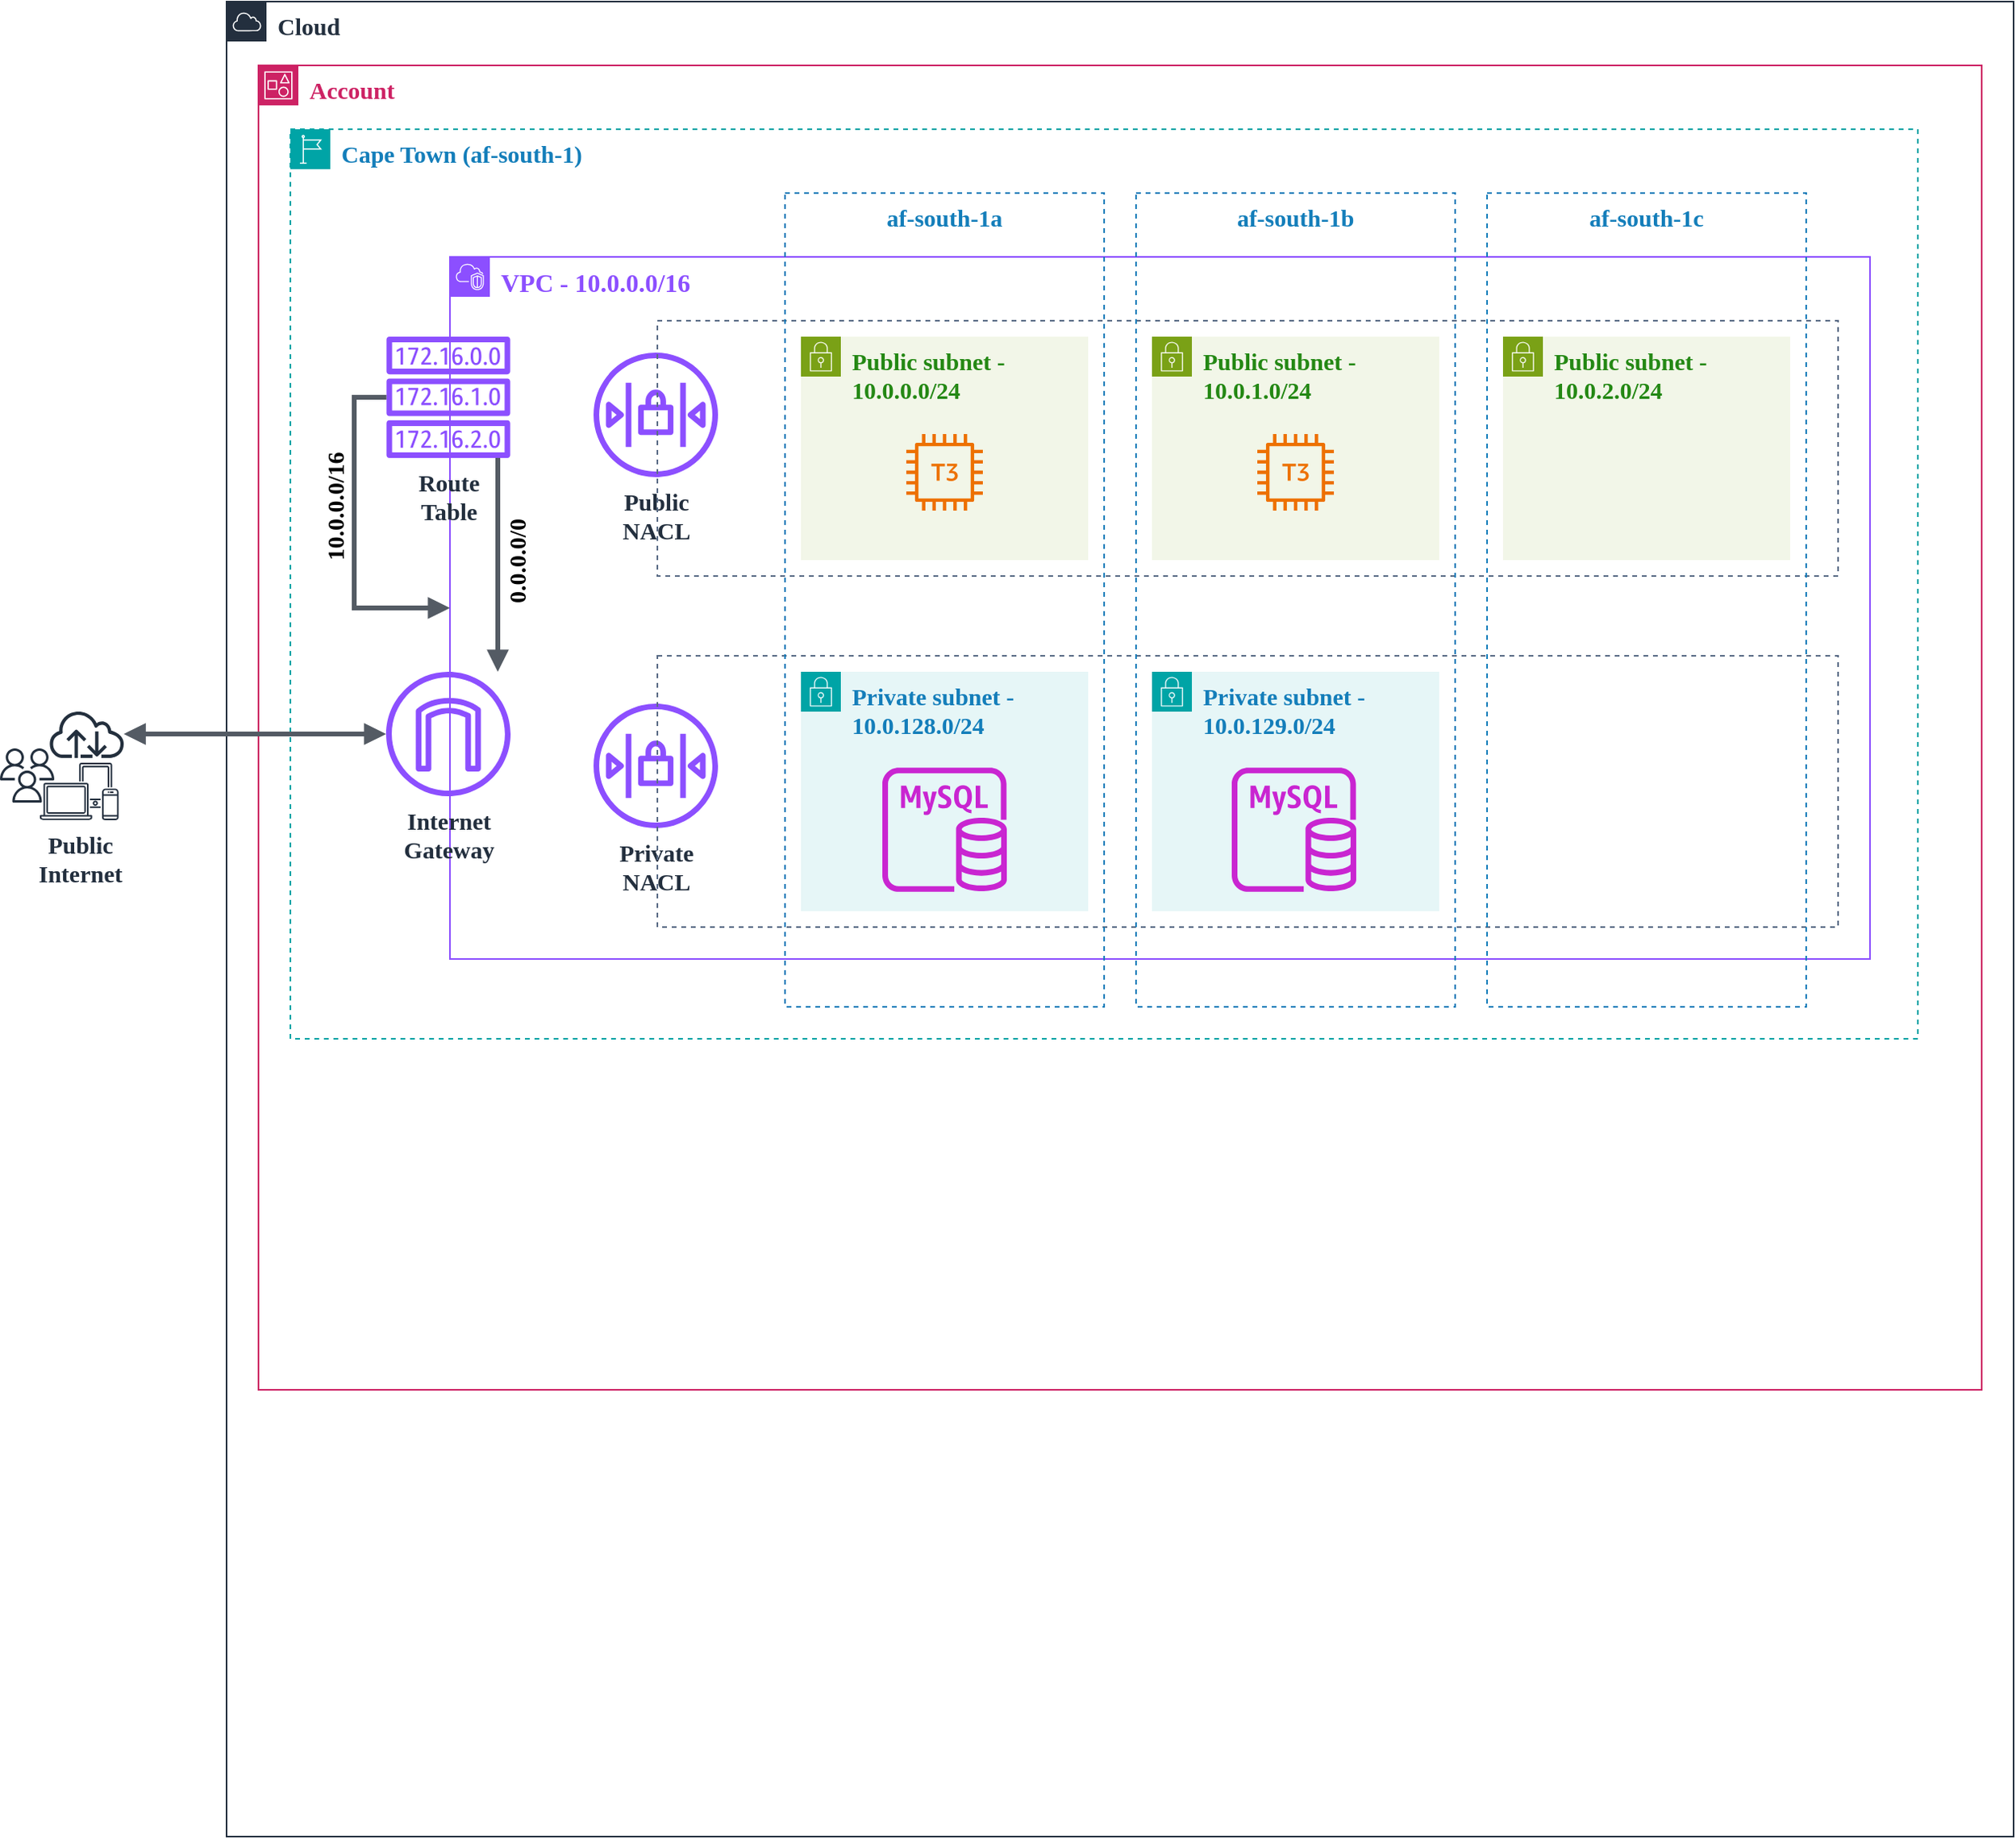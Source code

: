 <mxfile version="26.1.0">
  <diagram name="Page-1" id="xAL0JIr_OXun3gcS27lu">
    <mxGraphModel dx="1298" dy="1492" grid="1" gridSize="10" guides="1" tooltips="1" connect="1" arrows="1" fold="1" page="1" pageScale="1" pageWidth="1600" pageHeight="900" background="none" math="0" shadow="0">
      <root>
        <mxCell id="0" />
        <mxCell id="1" parent="0" />
        <mxCell id="qqwQtKAnkv9uPPtnW7fQ-9" value="&lt;div&gt;&lt;span style=&quot;background-color: initial;&quot;&gt;Cloud&lt;/span&gt;&lt;/div&gt;" style="points=[[0,0],[0.25,0],[0.5,0],[0.75,0],[1,0],[1,0.25],[1,0.5],[1,0.75],[1,1],[0.75,1],[0.5,1],[0.25,1],[0,1],[0,0.75],[0,0.5],[0,0.25]];outlineConnect=0;gradientColor=none;html=1;whiteSpace=wrap;fontSize=15;fontStyle=1;container=1;pointerEvents=0;collapsible=0;recursiveResize=0;shape=mxgraph.aws4.group;grIcon=mxgraph.aws4.group_aws_cloud;strokeColor=#232F3E;fillColor=none;verticalAlign=top;align=left;spacingLeft=30;fontColor=#232F3E;dashed=0;rounded=0;fontFamily=Verdana;" parent="1" vertex="1">
          <mxGeometry x="180" y="10" width="1120" height="1150" as="geometry" />
        </mxCell>
        <mxCell id="qqwQtKAnkv9uPPtnW7fQ-18" value="Account" style="points=[[0,0],[0.25,0],[0.5,0],[0.75,0],[1,0],[1,0.25],[1,0.5],[1,0.75],[1,1],[0.75,1],[0.5,1],[0.25,1],[0,1],[0,0.75],[0,0.5],[0,0.25]];outlineConnect=0;gradientColor=none;html=1;whiteSpace=wrap;fontSize=15;fontStyle=1;container=1;pointerEvents=0;collapsible=0;recursiveResize=0;shape=mxgraph.aws4.group;grIcon=mxgraph.aws4.group_account;strokeColor=#CD2264;fillColor=none;verticalAlign=top;align=left;spacingLeft=30;fontColor=#CD2264;dashed=0;fontFamily=Verdana;" parent="qqwQtKAnkv9uPPtnW7fQ-9" vertex="1">
          <mxGeometry x="20" y="40" width="1080" height="830" as="geometry" />
        </mxCell>
        <mxCell id="qqwQtKAnkv9uPPtnW7fQ-5" value="Cape Town (af-south-1)" style="points=[[0,0],[0.25,0],[0.5,0],[0.75,0],[1,0],[1,0.25],[1,0.5],[1,0.75],[1,1],[0.75,1],[0.5,1],[0.25,1],[0,1],[0,0.75],[0,0.5],[0,0.25]];outlineConnect=0;gradientColor=none;html=1;whiteSpace=wrap;fontSize=15;fontStyle=1;container=1;pointerEvents=0;collapsible=0;recursiveResize=0;shape=mxgraph.aws4.group;grIcon=mxgraph.aws4.group_region;strokeColor=#00A4A6;fillColor=none;verticalAlign=top;align=left;spacingLeft=30;fontColor=#147EBA;dashed=1;rounded=0;fontFamily=Verdana;" parent="qqwQtKAnkv9uPPtnW7fQ-18" vertex="1">
          <mxGeometry x="20" y="40" width="1020" height="570" as="geometry" />
        </mxCell>
        <mxCell id="qqwQtKAnkv9uPPtnW7fQ-10" value="VPC - 10.0.0.0/16" style="points=[[0,0],[0.25,0],[0.5,0],[0.75,0],[1,0],[1,0.25],[1,0.5],[1,0.75],[1,1],[0.75,1],[0.5,1],[0.25,1],[0,1],[0,0.75],[0,0.5],[0,0.25]];outlineConnect=0;gradientColor=none;html=1;whiteSpace=wrap;fontSize=16;fontStyle=1;container=1;pointerEvents=0;collapsible=0;recursiveResize=0;shape=mxgraph.aws4.group;grIcon=mxgraph.aws4.group_vpc2;strokeColor=#8C4FFF;fillColor=none;verticalAlign=top;align=left;spacingLeft=30;fontColor=#8C4FFF;dashed=0;hachureGap=4;fontFamily=Verdana;horizontal=1;" parent="qqwQtKAnkv9uPPtnW7fQ-5" vertex="1">
          <mxGeometry x="100" y="80" width="890" height="440" as="geometry" />
        </mxCell>
        <mxCell id="qqwQtKAnkv9uPPtnW7fQ-27" value="Internet&lt;div&gt;Gateway&lt;/div&gt;" style="sketch=0;outlineConnect=0;fontColor=#232F3E;gradientColor=none;fillColor=#8C4FFF;strokeColor=none;dashed=0;verticalLabelPosition=bottom;verticalAlign=top;align=center;html=1;fontSize=15;fontStyle=1;aspect=fixed;pointerEvents=1;shape=mxgraph.aws4.internet_gateway;fontFamily=Verdana;" parent="qqwQtKAnkv9uPPtnW7fQ-10" vertex="1">
          <mxGeometry x="-40" y="260" width="78" height="78" as="geometry" />
        </mxCell>
        <mxCell id="qqwQtKAnkv9uPPtnW7fQ-34" value="Public&lt;div style=&quot;font-size: 15px;&quot;&gt;NACL&lt;/div&gt;" style="sketch=0;outlineConnect=0;fontColor=#232F3E;gradientColor=none;fillColor=#8C4FFF;strokeColor=none;dashed=0;verticalLabelPosition=bottom;verticalAlign=top;align=center;html=1;fontSize=15;fontStyle=1;aspect=fixed;pointerEvents=1;shape=mxgraph.aws4.network_access_control_list;fontFamily=Verdana;" parent="qqwQtKAnkv9uPPtnW7fQ-10" vertex="1">
          <mxGeometry x="90" y="60" width="78" height="78" as="geometry" />
        </mxCell>
        <mxCell id="qqwQtKAnkv9uPPtnW7fQ-37" value="" style="fillColor=none;strokeColor=#5A6C86;dashed=1;verticalAlign=top;fontStyle=1;fontColor=#5A6C86;whiteSpace=wrap;html=1;fontFamily=Verdana;fontSize=15;" parent="qqwQtKAnkv9uPPtnW7fQ-10" vertex="1">
          <mxGeometry x="130" y="40" width="740" height="160" as="geometry" />
        </mxCell>
        <mxCell id="qqwQtKAnkv9uPPtnW7fQ-36" value="Private&lt;div style=&quot;font-size: 15px;&quot;&gt;NACL&lt;/div&gt;" style="sketch=0;outlineConnect=0;fontColor=#232F3E;gradientColor=none;fillColor=#8C4FFF;strokeColor=none;dashed=0;verticalLabelPosition=bottom;verticalAlign=top;align=center;html=1;fontSize=15;fontStyle=1;aspect=fixed;pointerEvents=1;shape=mxgraph.aws4.network_access_control_list;fontFamily=Verdana;" parent="qqwQtKAnkv9uPPtnW7fQ-10" vertex="1">
          <mxGeometry x="90" y="280" width="78" height="78" as="geometry" />
        </mxCell>
        <mxCell id="qqwQtKAnkv9uPPtnW7fQ-38" value="" style="fillColor=none;strokeColor=#5A6C86;dashed=1;verticalAlign=top;fontStyle=1;fontColor=#5A6C86;whiteSpace=wrap;html=1;fontFamily=Verdana;fontSize=15;" parent="qqwQtKAnkv9uPPtnW7fQ-10" vertex="1">
          <mxGeometry x="130" y="250" width="740" height="170" as="geometry" />
        </mxCell>
        <mxCell id="qqwQtKAnkv9uPPtnW7fQ-6" value="af-south-1b" style="fillColor=none;strokeColor=#147EBA;dashed=1;verticalAlign=top;fontStyle=1;fontColor=#147EBA;whiteSpace=wrap;html=1;rounded=0;fontFamily=Verdana;fontSize=15;" parent="qqwQtKAnkv9uPPtnW7fQ-5" vertex="1">
          <mxGeometry x="530" y="40" width="200" height="510" as="geometry" />
        </mxCell>
        <mxCell id="qqwQtKAnkv9uPPtnW7fQ-7" value="af-south-1c" style="fillColor=none;strokeColor=#147EBA;dashed=1;verticalAlign=top;fontStyle=1;fontColor=#147EBA;whiteSpace=wrap;html=1;rounded=0;fontFamily=Verdana;fontSize=15;" parent="qqwQtKAnkv9uPPtnW7fQ-5" vertex="1">
          <mxGeometry x="750" y="40" width="200" height="510" as="geometry" />
        </mxCell>
        <mxCell id="qqwQtKAnkv9uPPtnW7fQ-8" value="af-south-1a" style="fillColor=none;strokeColor=#147EBA;dashed=1;verticalAlign=top;fontStyle=1;fontColor=#147EBA;whiteSpace=wrap;html=1;rounded=0;fontFamily=Verdana;fontSize=15;" parent="qqwQtKAnkv9uPPtnW7fQ-5" vertex="1">
          <mxGeometry x="310" y="40" width="200" height="510" as="geometry" />
        </mxCell>
        <mxCell id="qqwQtKAnkv9uPPtnW7fQ-13" value="Public subnet - 10.0.0.0/24" style="points=[[0,0],[0.25,0],[0.5,0],[0.75,0],[1,0],[1,0.25],[1,0.5],[1,0.75],[1,1],[0.75,1],[0.5,1],[0.25,1],[0,1],[0,0.75],[0,0.5],[0,0.25]];outlineConnect=0;gradientColor=none;html=1;whiteSpace=wrap;fontSize=15;fontStyle=1;container=1;pointerEvents=0;collapsible=0;recursiveResize=0;shape=mxgraph.aws4.group;grIcon=mxgraph.aws4.group_security_group;grStroke=0;strokeColor=#7AA116;fillColor=#F2F6E8;verticalAlign=top;align=left;spacingLeft=30;fontColor=#248814;dashed=0;hachureGap=4;fontFamily=Verdana;" parent="qqwQtKAnkv9uPPtnW7fQ-5" vertex="1">
          <mxGeometry x="320" y="130" width="180" height="140" as="geometry" />
        </mxCell>
        <mxCell id="qqwQtKAnkv9uPPtnW7fQ-21" value="" style="sketch=0;outlineConnect=0;fontColor=#232F3E;gradientColor=none;fillColor=#ED7100;strokeColor=none;dashed=0;verticalLabelPosition=bottom;verticalAlign=top;align=center;html=1;fontSize=12;fontStyle=0;aspect=fixed;pointerEvents=1;shape=mxgraph.aws4.t3_instance;" parent="qqwQtKAnkv9uPPtnW7fQ-13" vertex="1">
          <mxGeometry x="66" y="61" width="48" height="48" as="geometry" />
        </mxCell>
        <mxCell id="qqwQtKAnkv9uPPtnW7fQ-17" value="Public subnet - 10.0.2.0/24" style="points=[[0,0],[0.25,0],[0.5,0],[0.75,0],[1,0],[1,0.25],[1,0.5],[1,0.75],[1,1],[0.75,1],[0.5,1],[0.25,1],[0,1],[0,0.75],[0,0.5],[0,0.25]];outlineConnect=0;gradientColor=none;html=1;whiteSpace=wrap;fontSize=15;fontStyle=1;container=1;pointerEvents=0;collapsible=0;recursiveResize=0;shape=mxgraph.aws4.group;grIcon=mxgraph.aws4.group_security_group;grStroke=0;strokeColor=#7AA116;fillColor=#F2F6E8;verticalAlign=top;align=left;spacingLeft=30;fontColor=#248814;dashed=0;hachureGap=4;fontFamily=Verdana;" parent="qqwQtKAnkv9uPPtnW7fQ-5" vertex="1">
          <mxGeometry x="760" y="130" width="180" height="140" as="geometry" />
        </mxCell>
        <mxCell id="qqwQtKAnkv9uPPtnW7fQ-16" value="Public subnet - 10.0.1.0/24" style="points=[[0,0],[0.25,0],[0.5,0],[0.75,0],[1,0],[1,0.25],[1,0.5],[1,0.75],[1,1],[0.75,1],[0.5,1],[0.25,1],[0,1],[0,0.75],[0,0.5],[0,0.25]];outlineConnect=0;gradientColor=none;html=1;whiteSpace=wrap;fontSize=15;fontStyle=1;container=1;pointerEvents=0;collapsible=0;recursiveResize=0;shape=mxgraph.aws4.group;grIcon=mxgraph.aws4.group_security_group;grStroke=0;strokeColor=#7AA116;fillColor=#F2F6E8;verticalAlign=top;align=left;spacingLeft=30;fontColor=#248814;dashed=0;hachureGap=4;fontFamily=Verdana;" parent="qqwQtKAnkv9uPPtnW7fQ-5" vertex="1">
          <mxGeometry x="540" y="130" width="180" height="140" as="geometry" />
        </mxCell>
        <mxCell id="qqwQtKAnkv9uPPtnW7fQ-22" value="" style="sketch=0;outlineConnect=0;fontColor=#232F3E;gradientColor=none;fillColor=#ED7100;strokeColor=none;dashed=0;verticalLabelPosition=bottom;verticalAlign=top;align=center;html=1;fontSize=12;fontStyle=0;aspect=fixed;pointerEvents=1;shape=mxgraph.aws4.t3_instance;" parent="qqwQtKAnkv9uPPtnW7fQ-16" vertex="1">
          <mxGeometry x="66" y="61" width="48" height="48" as="geometry" />
        </mxCell>
        <mxCell id="qqwQtKAnkv9uPPtnW7fQ-23" value="Private subnet - 10.0.128.0/24" style="points=[[0,0],[0.25,0],[0.5,0],[0.75,0],[1,0],[1,0.25],[1,0.5],[1,0.75],[1,1],[0.75,1],[0.5,1],[0.25,1],[0,1],[0,0.75],[0,0.5],[0,0.25]];outlineConnect=0;gradientColor=none;html=1;whiteSpace=wrap;fontSize=15;fontStyle=1;container=1;pointerEvents=0;collapsible=0;recursiveResize=0;shape=mxgraph.aws4.group;grIcon=mxgraph.aws4.group_security_group;grStroke=0;strokeColor=#00A4A6;fillColor=#E6F6F7;verticalAlign=top;align=left;spacingLeft=30;fontColor=#147EBA;dashed=0;fontFamily=Verdana;" parent="qqwQtKAnkv9uPPtnW7fQ-5" vertex="1">
          <mxGeometry x="320" y="340" width="180" height="150" as="geometry" />
        </mxCell>
        <mxCell id="qqwQtKAnkv9uPPtnW7fQ-25" value="" style="sketch=0;outlineConnect=0;fontColor=#232F3E;gradientColor=none;fillColor=#C925D1;strokeColor=none;dashed=0;verticalLabelPosition=bottom;verticalAlign=top;align=center;html=1;fontSize=12;fontStyle=0;aspect=fixed;pointerEvents=1;shape=mxgraph.aws4.rds_mysql_instance;" parent="qqwQtKAnkv9uPPtnW7fQ-23" vertex="1">
          <mxGeometry x="51" y="60" width="78" height="78" as="geometry" />
        </mxCell>
        <mxCell id="qqwQtKAnkv9uPPtnW7fQ-24" value="Private subnet - 10.0.129.0/24" style="points=[[0,0],[0.25,0],[0.5,0],[0.75,0],[1,0],[1,0.25],[1,0.5],[1,0.75],[1,1],[0.75,1],[0.5,1],[0.25,1],[0,1],[0,0.75],[0,0.5],[0,0.25]];outlineConnect=0;gradientColor=none;html=1;whiteSpace=wrap;fontSize=15;fontStyle=1;container=1;pointerEvents=0;collapsible=0;recursiveResize=0;shape=mxgraph.aws4.group;grIcon=mxgraph.aws4.group_security_group;grStroke=0;strokeColor=#00A4A6;fillColor=#E6F6F7;verticalAlign=top;align=left;spacingLeft=30;fontColor=#147EBA;dashed=0;fontFamily=Verdana;" parent="qqwQtKAnkv9uPPtnW7fQ-5" vertex="1">
          <mxGeometry x="540" y="340" width="180" height="150" as="geometry" />
        </mxCell>
        <mxCell id="qqwQtKAnkv9uPPtnW7fQ-26" value="" style="sketch=0;outlineConnect=0;fontColor=#232F3E;gradientColor=none;fillColor=#C925D1;strokeColor=none;dashed=0;verticalLabelPosition=bottom;verticalAlign=top;align=center;html=1;fontSize=12;fontStyle=0;aspect=fixed;pointerEvents=1;shape=mxgraph.aws4.rds_mysql_instance;" parent="qqwQtKAnkv9uPPtnW7fQ-24" vertex="1">
          <mxGeometry x="50" y="60" width="78" height="78" as="geometry" />
        </mxCell>
        <mxCell id="qqwQtKAnkv9uPPtnW7fQ-28" value="Route&lt;div style=&quot;font-size: 15px;&quot;&gt;Table&lt;/div&gt;" style="sketch=0;outlineConnect=0;fontColor=#232F3E;gradientColor=none;fillColor=#8C4FFF;strokeColor=none;dashed=0;verticalLabelPosition=bottom;verticalAlign=top;align=center;html=1;fontSize=15;fontStyle=1;aspect=fixed;pointerEvents=1;shape=mxgraph.aws4.route_table;fontFamily=Verdana;" parent="qqwQtKAnkv9uPPtnW7fQ-5" vertex="1">
          <mxGeometry x="60" y="130" width="78" height="76" as="geometry" />
        </mxCell>
        <mxCell id="qqwQtKAnkv9uPPtnW7fQ-41" value="" style="edgeStyle=orthogonalEdgeStyle;html=1;endArrow=block;elbow=vertical;startArrow=none;endFill=1;strokeColor=#545B64;rounded=0;strokeWidth=3;fontFamily=Verdana;fontStyle=1;fontSize=15;" parent="qqwQtKAnkv9uPPtnW7fQ-5" source="qqwQtKAnkv9uPPtnW7fQ-28" target="qqwQtKAnkv9uPPtnW7fQ-27" edge="1">
          <mxGeometry width="100" relative="1" as="geometry">
            <mxPoint x="-100" y="210" as="sourcePoint" />
            <mxPoint y="210" as="targetPoint" />
            <Array as="points">
              <mxPoint x="130" y="280" />
              <mxPoint x="130" y="280" />
            </Array>
          </mxGeometry>
        </mxCell>
        <mxCell id="qqwQtKAnkv9uPPtnW7fQ-42" value="0.0.0.0/0" style="edgeLabel;html=1;align=center;verticalAlign=middle;resizable=0;points=[];fontStyle=1;fontFamily=Verdana;fontSize=15;horizontal=0;" parent="qqwQtKAnkv9uPPtnW7fQ-41" vertex="1" connectable="0">
          <mxGeometry x="0.271" y="1" relative="1" as="geometry">
            <mxPoint x="10" y="-20" as="offset" />
          </mxGeometry>
        </mxCell>
        <mxCell id="qqwQtKAnkv9uPPtnW7fQ-44" value="" style="edgeStyle=orthogonalEdgeStyle;html=1;endArrow=block;elbow=vertical;startArrow=none;endFill=1;strokeColor=#545B64;rounded=0;strokeWidth=3;fontFamily=Verdana;fontSize=15;horizontal=0;" parent="qqwQtKAnkv9uPPtnW7fQ-5" source="qqwQtKAnkv9uPPtnW7fQ-28" target="qqwQtKAnkv9uPPtnW7fQ-10" edge="1">
          <mxGeometry width="100" relative="1" as="geometry">
            <mxPoint x="150" y="140" as="sourcePoint" />
            <mxPoint x="250" y="140" as="targetPoint" />
            <Array as="points">
              <mxPoint x="40" y="168" />
              <mxPoint x="40" y="300" />
            </Array>
          </mxGeometry>
        </mxCell>
        <mxCell id="qqwQtKAnkv9uPPtnW7fQ-45" value="10.0.0.0/16" style="edgeLabel;html=1;align=center;verticalAlign=middle;resizable=0;points=[];horizontal=0;fontSize=15;fontStyle=1;fontFamily=Verdana;" parent="qqwQtKAnkv9uPPtnW7fQ-44" vertex="1" connectable="0">
          <mxGeometry x="-0.003" relative="1" as="geometry">
            <mxPoint x="-13" y="-17" as="offset" />
          </mxGeometry>
        </mxCell>
        <mxCell id="qqwQtKAnkv9uPPtnW7fQ-32" value="" style="group;fontStyle=1;fontFamily=Verdana;fontSize=15;" parent="1" vertex="1" connectable="0">
          <mxGeometry x="38" y="454" width="78.75" height="69" as="geometry" />
        </mxCell>
        <mxCell id="qqwQtKAnkv9uPPtnW7fQ-30" value="Public&lt;div style=&quot;font-size: 15px;&quot;&gt;Internet&lt;/div&gt;" style="sketch=0;outlineConnect=0;gradientColor=none;fontColor=#232F3E;strokeColor=none;fillColor=#232F3E;dashed=0;verticalLabelPosition=bottom;verticalAlign=top;align=center;html=1;fontSize=15;fontStyle=1;aspect=fixed;shape=mxgraph.aws4.illustration_devices;pointerEvents=1;fontFamily=Verdana;" parent="qqwQtKAnkv9uPPtnW7fQ-32" vertex="1">
          <mxGeometry x="25" y="33" width="49.32" height="36" as="geometry" />
        </mxCell>
        <mxCell id="qqwQtKAnkv9uPPtnW7fQ-29" value="" style="sketch=0;outlineConnect=0;fontColor=#232F3E;gradientColor=none;fillColor=#232F3D;strokeColor=none;dashed=0;verticalLabelPosition=bottom;verticalAlign=top;align=center;html=1;fontSize=15;fontStyle=1;aspect=fixed;pointerEvents=1;shape=mxgraph.aws4.internet;fontFamily=Verdana;" parent="qqwQtKAnkv9uPPtnW7fQ-32" vertex="1">
          <mxGeometry x="30" width="48.75" height="30" as="geometry" />
        </mxCell>
        <mxCell id="qqwQtKAnkv9uPPtnW7fQ-31" value="" style="sketch=0;outlineConnect=0;fontColor=#232F3E;gradientColor=none;fillColor=#232F3D;strokeColor=none;dashed=0;verticalLabelPosition=bottom;verticalAlign=top;align=center;html=1;fontSize=15;fontStyle=1;aspect=fixed;pointerEvents=1;shape=mxgraph.aws4.users;fontFamily=Verdana;" parent="qqwQtKAnkv9uPPtnW7fQ-32" vertex="1">
          <mxGeometry y="24" width="34" height="34" as="geometry" />
        </mxCell>
        <mxCell id="qqwQtKAnkv9uPPtnW7fQ-33" value="" style="edgeStyle=orthogonalEdgeStyle;html=1;endArrow=block;elbow=vertical;startArrow=block;startFill=1;endFill=1;strokeColor=#545B64;rounded=0;strokeWidth=3;" parent="1" source="qqwQtKAnkv9uPPtnW7fQ-29" target="qqwQtKAnkv9uPPtnW7fQ-27" edge="1">
          <mxGeometry width="100" relative="1" as="geometry">
            <mxPoint x="50" y="330" as="sourcePoint" />
            <mxPoint x="150" y="330" as="targetPoint" />
          </mxGeometry>
        </mxCell>
      </root>
    </mxGraphModel>
  </diagram>
</mxfile>
